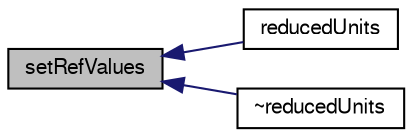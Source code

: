 digraph "setRefValues"
{
  bgcolor="transparent";
  edge [fontname="FreeSans",fontsize="10",labelfontname="FreeSans",labelfontsize="10"];
  node [fontname="FreeSans",fontsize="10",shape=record];
  rankdir="LR";
  Node20 [label="setRefValues",height=0.2,width=0.4,color="black", fillcolor="grey75", style="filled", fontcolor="black"];
  Node20 -> Node21 [dir="back",color="midnightblue",fontsize="10",style="solid",fontname="FreeSans"];
  Node21 [label="reducedUnits",height=0.2,width=0.4,color="black",URL="$a24410.html#a5237b89fc9640c51a0230400243b9b2b",tooltip="Construct from dictionary. "];
  Node20 -> Node22 [dir="back",color="midnightblue",fontsize="10",style="solid",fontname="FreeSans"];
  Node22 [label="~reducedUnits",height=0.2,width=0.4,color="black",URL="$a24410.html#aeb4debbf52cdd4b7b0cff908b066b57f",tooltip="Destructor. "];
}
